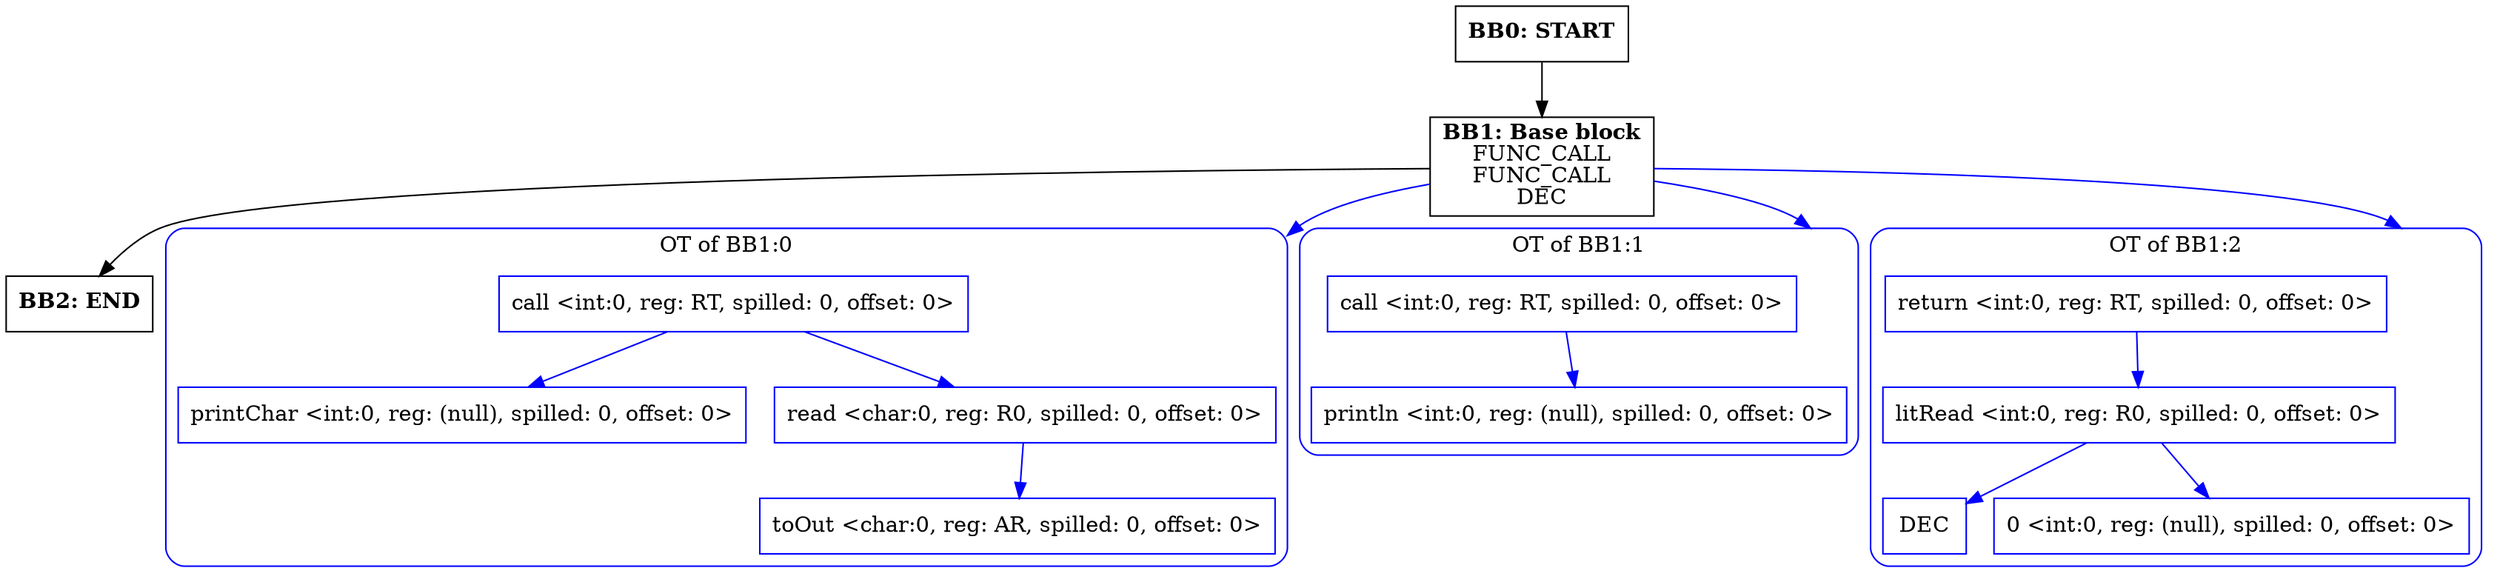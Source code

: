 digraph CFG {
    compound=true;
    graph [splines=true];
    node [shape=rectangle];

    BB2 [label=<<B>BB2: END</B><BR ALIGN="CENTER"/>>];
    BB1 [label=<<B>BB1: Base block</B><BR ALIGN="CENTER"/>FUNC_CALL<BR ALIGN="CENTER"/>FUNC_CALL<BR ALIGN="CENTER"/>DEC<BR ALIGN="CENTER"/>>];
    subgraph cluster_instruction0 {
        label = "OT of BB1:0";
        style=rounded;
        color=blue;
        entry0 [shape=point, style=invis];
        node0 [label="call <int:0, reg: RT, spilled: 0, offset: 0>", color=blue];
        node1 [label="printChar <int:0, reg: (null), spilled: 0, offset: 0>", color=blue];
        node0 -> node1[color=blue];
        node2 [label="read <char:0, reg: R0, spilled: 0, offset: 0>", color=blue];
        node3 [label="toOut <char:0, reg: AR, spilled: 0, offset: 0>", color=blue];
        node2 -> node3[color=blue];
        node0 -> node2[color=blue];
    }
    BB1 -> entry0 [lhead=cluster_instruction0, color=blue];
    subgraph cluster_instruction1 {
        label = "OT of BB1:1";
        style=rounded;
        color=blue;
        entry1 [shape=point, style=invis];
        node4 [label="call <int:0, reg: RT, spilled: 0, offset: 0>", color=blue];
        node5 [label="println <int:0, reg: (null), spilled: 0, offset: 0>", color=blue];
        node4 -> node5[color=blue];
    }
    BB1 -> entry1 [lhead=cluster_instruction1, color=blue];
    subgraph cluster_instruction2 {
        label = "OT of BB1:2";
        style=rounded;
        color=blue;
        entry2 [shape=point, style=invis];
        node6 [label="return <int:0, reg: RT, spilled: 0, offset: 0>", color=blue];
        node7 [label="litRead <int:0, reg: R0, spilled: 0, offset: 0>", color=blue];
        node8 [label="DEC", color=blue];
        node7 -> node8[color=blue];
        node9 [label="0 <int:0, reg: (null), spilled: 0, offset: 0>", color=blue];
        node7 -> node9[color=blue];
        node6 -> node7[color=blue];
    }
    BB1 -> entry2 [lhead=cluster_instruction2, color=blue];
    BB0 [label=<<B>BB0: START</B><BR ALIGN="CENTER"/>>];

    BB1 -> BB2;
    BB0 -> BB1;
}

